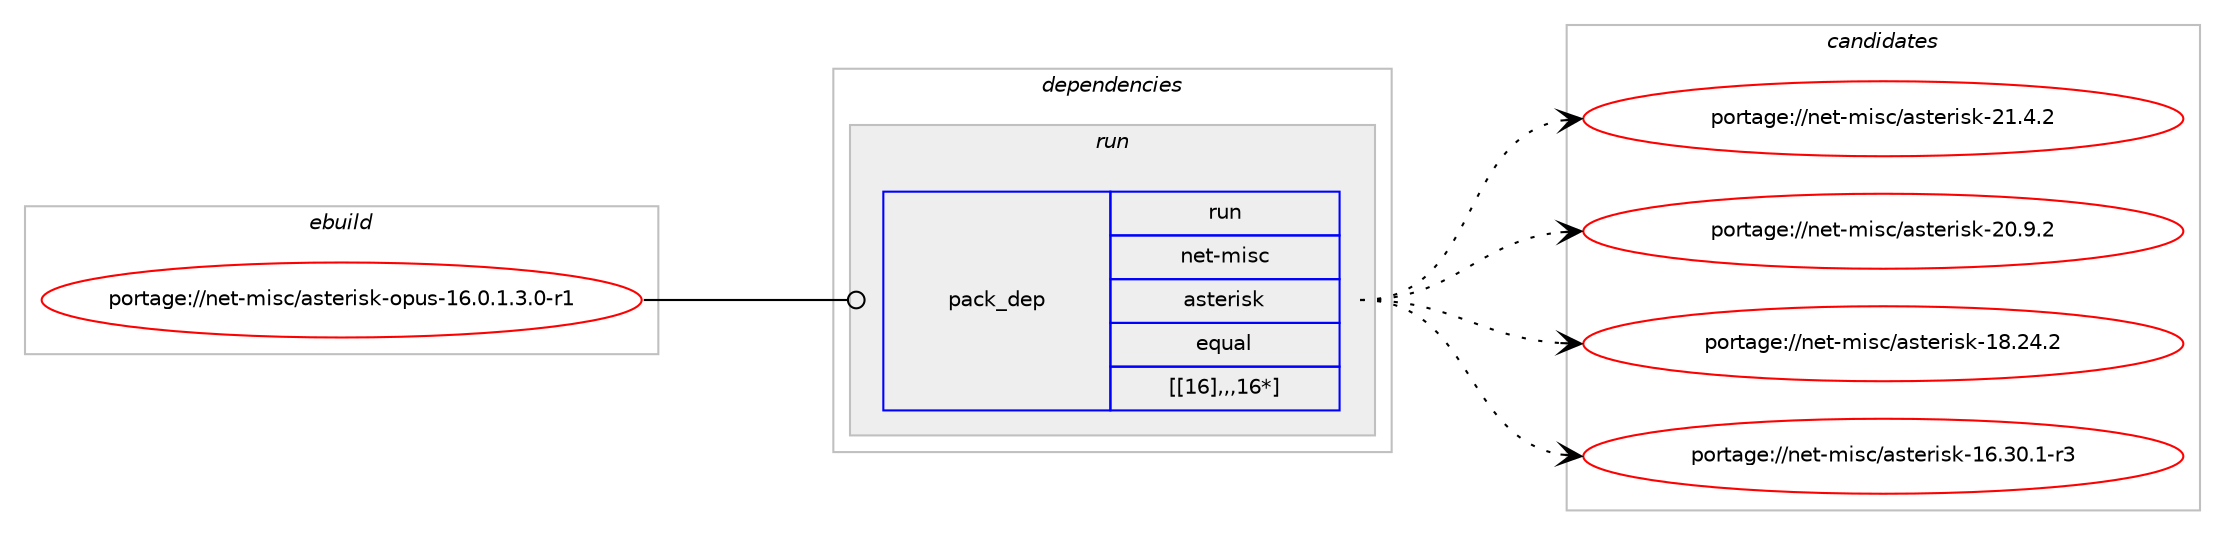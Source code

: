 digraph prolog {

# *************
# Graph options
# *************

newrank=true;
concentrate=true;
compound=true;
graph [rankdir=LR,fontname=Helvetica,fontsize=10,ranksep=1.5];#, ranksep=2.5, nodesep=0.2];
edge  [arrowhead=vee];
node  [fontname=Helvetica,fontsize=10];

# **********
# The ebuild
# **********

subgraph cluster_leftcol {
color=gray;
label=<<i>ebuild</i>>;
id [label="portage://net-misc/asterisk-opus-16.0.1.3.0-r1", color=red, width=4, href="../net-misc/asterisk-opus-16.0.1.3.0-r1.svg"];
}

# ****************
# The dependencies
# ****************

subgraph cluster_midcol {
color=gray;
label=<<i>dependencies</i>>;
subgraph cluster_compile {
fillcolor="#eeeeee";
style=filled;
label=<<i>compile</i>>;
}
subgraph cluster_compileandrun {
fillcolor="#eeeeee";
style=filled;
label=<<i>compile and run</i>>;
}
subgraph cluster_run {
fillcolor="#eeeeee";
style=filled;
label=<<i>run</i>>;
subgraph pack281240 {
dependency384564 [label=<<TABLE BORDER="0" CELLBORDER="1" CELLSPACING="0" CELLPADDING="4" WIDTH="220"><TR><TD ROWSPAN="6" CELLPADDING="30">pack_dep</TD></TR><TR><TD WIDTH="110">run</TD></TR><TR><TD>net-misc</TD></TR><TR><TD>asterisk</TD></TR><TR><TD>equal</TD></TR><TR><TD>[[16],,,16*]</TD></TR></TABLE>>, shape=none, color=blue];
}
id:e -> dependency384564:w [weight=20,style="solid",arrowhead="odot"];
}
}

# **************
# The candidates
# **************

subgraph cluster_choices {
rank=same;
color=gray;
label=<<i>candidates</i>>;

subgraph choice281240 {
color=black;
nodesep=1;
choice1101011164510910511599479711511610111410511510745504946524650 [label="portage://net-misc/asterisk-21.4.2", color=red, width=4,href="../net-misc/asterisk-21.4.2.svg"];
choice1101011164510910511599479711511610111410511510745504846574650 [label="portage://net-misc/asterisk-20.9.2", color=red, width=4,href="../net-misc/asterisk-20.9.2.svg"];
choice110101116451091051159947971151161011141051151074549564650524650 [label="portage://net-misc/asterisk-18.24.2", color=red, width=4,href="../net-misc/asterisk-18.24.2.svg"];
choice1101011164510910511599479711511610111410511510745495446514846494511451 [label="portage://net-misc/asterisk-16.30.1-r3", color=red, width=4,href="../net-misc/asterisk-16.30.1-r3.svg"];
dependency384564:e -> choice1101011164510910511599479711511610111410511510745504946524650:w [style=dotted,weight="100"];
dependency384564:e -> choice1101011164510910511599479711511610111410511510745504846574650:w [style=dotted,weight="100"];
dependency384564:e -> choice110101116451091051159947971151161011141051151074549564650524650:w [style=dotted,weight="100"];
dependency384564:e -> choice1101011164510910511599479711511610111410511510745495446514846494511451:w [style=dotted,weight="100"];
}
}

}
